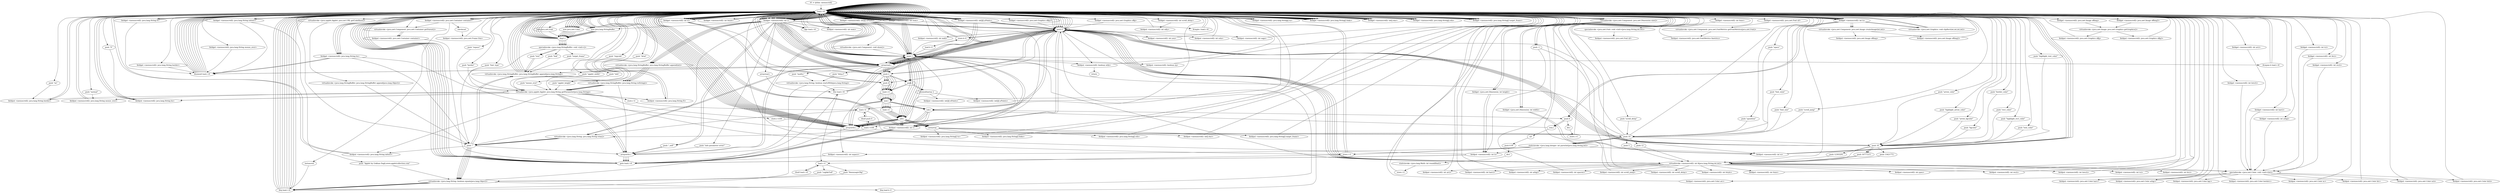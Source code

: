 digraph "" {
    "r0 := @this: menuscroll2"
    "load.r r0"
    "r0 := @this: menuscroll2"->"load.r r0";
    "push -1"
    "load.r r0"->"push -1";
    "fieldput <menuscroll2: int w>"
    "push -1"->"fieldput <menuscroll2: int w>";
    "fieldput <menuscroll2: int w>"->"load.r r0";
    "load.r r0"->"push -1";
    "fieldput <menuscroll2: int h>"
    "push -1"->"fieldput <menuscroll2: int h>";
    "fieldput <menuscroll2: int h>"->"load.r r0";
    "push 0"
    "load.r r0"->"push 0";
    "fieldput <menuscroll2: boolean whb>"
    "push 0"->"fieldput <menuscroll2: boolean whb>";
    "fieldput <menuscroll2: boolean whb>"->"load.r r0";
    "load.r r0"->"push 0";
    "fieldput <menuscroll2: int mdd>"
    "push 0"->"fieldput <menuscroll2: int mdd>";
    "fieldput <menuscroll2: int mdd>"->"load.r r0";
    "load.r r0"->"push 0";
    "fieldput <menuscroll2: int yon>"
    "push 0"->"fieldput <menuscroll2: int yon>";
    "fieldput <menuscroll2: int yon>"->"load.r r0";
    "load.r r0"->"push 0";
    "fieldput <menuscroll2: int sola>"
    "push 0"->"fieldput <menuscroll2: int sola>";
    "fieldput <menuscroll2: int sola>"->"load.r r0";
    "load.r r0"->"push 0";
    "fieldput <menuscroll2: int saga>"
    "push 0"->"fieldput <menuscroll2: int saga>";
    "fieldput <menuscroll2: int saga>"->"load.r r0";
    "load.r r0"->"load.r r0";
    "push \"arrow_color\""
    "load.r r0"->"push \"arrow_color\"";
    "push 16"
    "push \"arrow_color\""->"push 16";
    "push 16"->"push 0";
    "virtualinvoke <menuscroll2: int fi(java.lang.String,int,int)>"
    "push 0"->"virtualinvoke <menuscroll2: int fi(java.lang.String,int,int)>";
    "fieldput <menuscroll2: int arci>"
    "virtualinvoke <menuscroll2: int fi(java.lang.String,int,int)>"->"fieldput <menuscroll2: int arci>";
    "fieldput <menuscroll2: int arci>"->"load.r r0";
    "load.r r0"->"load.r r0";
    "push \"highlight_arrow_color\""
    "load.r r0"->"push \"highlight_arrow_color\"";
    "push \"highlight_arrow_color\""->"push 16";
    "push 16777215"
    "push 16"->"push 16777215";
    "push 16777215"->"virtualinvoke <menuscroll2: int fi(java.lang.String,int,int)>";
    "fieldput <menuscroll2: int harci>"
    "virtualinvoke <menuscroll2: int fi(java.lang.String,int,int)>"->"fieldput <menuscroll2: int harci>";
    "fieldput <menuscroll2: int harci>"->"load.r r0";
    "load.r r0"->"load.r r0";
    "push \"arrow_bgcolor\""
    "load.r r0"->"push \"arrow_bgcolor\"";
    "push \"arrow_bgcolor\""->"push 16";
    "push 13421772"
    "push 16"->"push 13421772";
    "push 13421772"->"virtualinvoke <menuscroll2: int fi(java.lang.String,int,int)>";
    "fieldput <menuscroll2: int arbgi>"
    "virtualinvoke <menuscroll2: int fi(java.lang.String,int,int)>"->"fieldput <menuscroll2: int arbgi>";
    "fieldput <menuscroll2: int arbgi>"->"load.r r0";
    "new java.awt.Color"
    "load.r r0"->"new java.awt.Color";
    "dup1.r"
    "new java.awt.Color"->"dup1.r";
    "dup1.r"->"load.r r0";
    "fieldget <menuscroll2: int arci>"
    "load.r r0"->"fieldget <menuscroll2: int arci>";
    "specialinvoke <java.awt.Color: void <init>(int)>"
    "fieldget <menuscroll2: int arci>"->"specialinvoke <java.awt.Color: void <init>(int)>";
    "fieldput <menuscroll2: java.awt.Color arc>"
    "specialinvoke <java.awt.Color: void <init>(int)>"->"fieldput <menuscroll2: java.awt.Color arc>";
    "fieldput <menuscroll2: java.awt.Color arc>"->"load.r r0";
    "load.r r0"->"new java.awt.Color";
    "new java.awt.Color"->"dup1.r";
    "dup1.r"->"load.r r0";
    "fieldget <menuscroll2: int harci>"
    "load.r r0"->"fieldget <menuscroll2: int harci>";
    "fieldget <menuscroll2: int harci>"->"specialinvoke <java.awt.Color: void <init>(int)>";
    "fieldput <menuscroll2: java.awt.Color harc>"
    "specialinvoke <java.awt.Color: void <init>(int)>"->"fieldput <menuscroll2: java.awt.Color harc>";
    "fieldput <menuscroll2: java.awt.Color harc>"->"load.r r0";
    "load.r r0"->"new java.awt.Color";
    "new java.awt.Color"->"dup1.r";
    "dup1.r"->"load.r r0";
    "fieldget <menuscroll2: int arbgi>"
    "load.r r0"->"fieldget <menuscroll2: int arbgi>";
    "fieldget <menuscroll2: int arbgi>"->"specialinvoke <java.awt.Color: void <init>(int)>";
    "fieldput <menuscroll2: java.awt.Color arbgc>"
    "specialinvoke <java.awt.Color: void <init>(int)>"->"fieldput <menuscroll2: java.awt.Color arbgc>";
    "fieldput <menuscroll2: java.awt.Color arbgc>"->"load.r r0";
    "load.r r0"->"load.r r0";
    "push \"space\""
    "load.r r0"->"push \"space\"";
    "push 10"
    "push \"space\""->"push 10";
    "push 5"
    "push 10"->"push 5";
    "push 5"->"virtualinvoke <menuscroll2: int fi(java.lang.String,int,int)>";
    "fieldput <menuscroll2: int spacew>"
    "virtualinvoke <menuscroll2: int fi(java.lang.String,int,int)>"->"fieldput <menuscroll2: int spacew>";
    "fieldput <menuscroll2: int spacew>"->"load.r r0";
    "load.r r0"->"load.r r0";
    "push \"border\""
    "load.r r0"->"push \"border\"";
    "virtualinvoke <java.applet.Applet: java.lang.String getParameter(java.lang.String)>"
    "push \"border\""->"virtualinvoke <java.applet.Applet: java.lang.String getParameter(java.lang.String)>";
    "fieldput <menuscroll2: java.lang.String border>"
    "virtualinvoke <java.applet.Applet: java.lang.String getParameter(java.lang.String)>"->"fieldput <menuscroll2: java.lang.String border>";
    "fieldput <menuscroll2: java.lang.String border>"->"load.r r0";
    "fieldget <menuscroll2: java.lang.String border>"
    "load.r r0"->"fieldget <menuscroll2: java.lang.String border>";
    "ifnonnull load.r r0"
    "fieldget <menuscroll2: java.lang.String border>"->"ifnonnull load.r r0";
    "ifnonnull load.r r0"->"load.r r0";
    "push \"no\""
    "load.r r0"->"push \"no\"";
    "push \"no\""->"fieldput <menuscroll2: java.lang.String border>";
    "fieldput <menuscroll2: java.lang.String border>"->"load.r r0";
    "load.r r0"->"load.r r0";
    "push \"info\""
    "load.r r0"->"push \"info\"";
    "push \"info\""->"virtualinvoke <java.applet.Applet: java.lang.String getParameter(java.lang.String)>";
    "fieldput <menuscroll2: java.lang.String infostr>"
    "virtualinvoke <java.applet.Applet: java.lang.String getParameter(java.lang.String)>"->"fieldput <menuscroll2: java.lang.String infostr>";
    "fieldput <menuscroll2: java.lang.String infostr>"->"load.r r0";
    "fieldget <menuscroll2: java.lang.String infostr>"
    "load.r r0"->"fieldget <menuscroll2: java.lang.String infostr>";
    "fieldget <menuscroll2: java.lang.String infostr>"->"ifnonnull load.r r0";
    "ifnonnull load.r r0"->"load.r r0";
    "push \"\""
    "load.r r0"->"push \"\"";
    "push \"\""->"fieldput <menuscroll2: java.lang.String infostr>";
    "fieldput <menuscroll2: java.lang.String infostr>"->"load.r r0";
    "load.r r0"->"load.r r0";
    "push \"mouse_over\""
    "load.r r0"->"push \"mouse_over\"";
    "push \"mouse_over\""->"virtualinvoke <java.applet.Applet: java.lang.String getParameter(java.lang.String)>";
    "fieldput <menuscroll2: java.lang.String mouse_over>"
    "virtualinvoke <java.applet.Applet: java.lang.String getParameter(java.lang.String)>"->"fieldput <menuscroll2: java.lang.String mouse_over>";
    "fieldput <menuscroll2: java.lang.String mouse_over>"->"load.r r0";
    "fieldget <menuscroll2: java.lang.String mouse_over>"
    "load.r r0"->"fieldget <menuscroll2: java.lang.String mouse_over>";
    "fieldget <menuscroll2: java.lang.String mouse_over>"->"ifnonnull load.r r0";
    "ifnonnull load.r r0"->"load.r r0";
    "push \"normal\""
    "load.r r0"->"push \"normal\"";
    "push \"normal\""->"fieldput <menuscroll2: java.lang.String mouse_over>";
    "fieldput <menuscroll2: java.lang.String mouse_over>"->"load.r r0";
    "load.r r0"->"load.r r0";
    "push \"xspace\""
    "load.r r0"->"push \"xspace\"";
    "push \"xspace\""->"virtualinvoke <java.applet.Applet: java.lang.String getParameter(java.lang.String)>";
    "fieldput <menuscroll2: java.lang.String bs>"
    "virtualinvoke <java.applet.Applet: java.lang.String getParameter(java.lang.String)>"->"fieldput <menuscroll2: java.lang.String bs>";
    "fieldput <menuscroll2: java.lang.String bs>"->"load.r r0";
    "fieldget <menuscroll2: java.lang.String bs>"
    "load.r r0"->"fieldget <menuscroll2: java.lang.String bs>";
    "fieldget <menuscroll2: java.lang.String bs>"->"ifnonnull load.r r0";
    "ifnonnull load.r r0"->"load.r r0";
    "push \"0\""
    "load.r r0"->"push \"0\"";
    "push \"0\""->"fieldput <menuscroll2: java.lang.String bs>";
    "fieldput <menuscroll2: java.lang.String bs>"->"load.r r0";
    "load.r r0"->"load.r r0";
    "load.r r0"->"fieldget <menuscroll2: java.lang.String bs>";
    "fieldget <menuscroll2: java.lang.String bs>"->"push 10";
    "staticinvoke <java.lang.Integer: int parseInt(java.lang.String,int)>"
    "push 10"->"staticinvoke <java.lang.Integer: int parseInt(java.lang.String,int)>";
    "fieldput <menuscroll2: int xspace>"
    "staticinvoke <java.lang.Integer: int parseInt(java.lang.String,int)>"->"fieldput <menuscroll2: int xspace>";
    "goto load.r r0"
    "fieldput <menuscroll2: int xspace>"->"goto load.r r0";
    "goto load.r r0"->"load.r r0";
    "load.r r0"->"load.r r0";
    "push \"scroll_jump\""
    "load.r r0"->"push \"scroll_jump\"";
    "push \"scroll_jump\""->"push 10";
    "push 1"
    "push 10"->"push 1";
    "push 1"->"virtualinvoke <menuscroll2: int fi(java.lang.String,int,int)>";
    "fieldput <menuscroll2: int scroll_jump>"
    "virtualinvoke <menuscroll2: int fi(java.lang.String,int,int)>"->"fieldput <menuscroll2: int scroll_jump>";
    "fieldput <menuscroll2: int scroll_jump>"->"load.r r0";
    "load.r r0"->"load.r r0";
    "push \"scroll_delay\""
    "load.r r0"->"push \"scroll_delay\"";
    "push \"scroll_delay\""->"push 10";
    "push 10"->"push 16";
    "push 16"->"virtualinvoke <menuscroll2: int fi(java.lang.String,int,int)>";
    "fieldput <menuscroll2: int scroll_delay>"
    "virtualinvoke <menuscroll2: int fi(java.lang.String,int,int)>"->"fieldput <menuscroll2: int scroll_delay>";
    "fieldput <menuscroll2: int scroll_delay>"->"load.r r0";
    "load.r r0"->"load.r r0";
    "fieldget <menuscroll2: int scroll_delay>"
    "load.r r0"->"fieldget <menuscroll2: int scroll_delay>";
    "fieldput <menuscroll2: int sdly>"
    "fieldget <menuscroll2: int scroll_delay>"->"fieldput <menuscroll2: int sdly>";
    "fieldput <menuscroll2: int sdly>"->"load.r r0";
    "load.r r0"->"new java.awt.Color";
    "new java.awt.Color"->"dup1.r";
    "dup1.r"->"load.r r0";
    "push \"bgcolor\""
    "load.r r0"->"push \"bgcolor\"";
    "push \"bgcolor\""->"push 16";
    "push 16"->"push 0";
    "push 0"->"virtualinvoke <menuscroll2: int fi(java.lang.String,int,int)>";
    "virtualinvoke <menuscroll2: int fi(java.lang.String,int,int)>"->"specialinvoke <java.awt.Color: void <init>(int)>";
    "fieldput <menuscroll2: java.awt.Color bgc>"
    "specialinvoke <java.awt.Color: void <init>(int)>"->"fieldput <menuscroll2: java.awt.Color bgc>";
    "fieldput <menuscroll2: java.awt.Color bgc>"->"load.r r0";
    "load.r r0"->"new java.awt.Color";
    "new java.awt.Color"->"dup1.r";
    "dup1.r"->"load.r r0";
    "push \"border_color\""
    "load.r r0"->"push \"border_color\"";
    "push \"border_color\""->"push 16";
    "push 16"->"push 0";
    "push 0"->"virtualinvoke <menuscroll2: int fi(java.lang.String,int,int)>";
    "virtualinvoke <menuscroll2: int fi(java.lang.String,int,int)>"->"specialinvoke <java.awt.Color: void <init>(int)>";
    "fieldput <menuscroll2: java.awt.Color borderc>"
    "specialinvoke <java.awt.Color: void <init>(int)>"->"fieldput <menuscroll2: java.awt.Color borderc>";
    "fieldput <menuscroll2: java.awt.Color borderc>"->"load.r r0";
    "push \"regcode\""
    "load.r r0"->"push \"regcode\"";
    "push \"regcode\""->"virtualinvoke <java.applet.Applet: java.lang.String getParameter(java.lang.String)>";
    "store.r r1"
    "virtualinvoke <java.applet.Applet: java.lang.String getParameter(java.lang.String)>"->"store.r r1";
    "load.r r1"
    "store.r r1"->"load.r r1";
    "ifnull load.r r0"
    "load.r r1"->"ifnull load.r r0";
    "ifnull load.r r0"->"load.r r1";
    "push \"8mnxzaqre58g\""
    "load.r r1"->"push \"8mnxzaqre58g\"";
    "virtualinvoke <java.lang.String: boolean equals(java.lang.Object)>"
    "push \"8mnxzaqre58g\""->"virtualinvoke <java.lang.String: boolean equals(java.lang.Object)>";
    "ifne load.r r0"
    "virtualinvoke <java.lang.String: boolean equals(java.lang.Object)>"->"ifne load.r r0";
    "ifne load.r r0"->"load.r r1";
    "push \"coghkr5u8\""
    "load.r r1"->"push \"coghkr5u8\"";
    "push \"coghkr5u8\""->"virtualinvoke <java.lang.String: boolean equals(java.lang.Object)>";
    "ifeq load.r r0"
    "virtualinvoke <java.lang.String: boolean equals(java.lang.Object)>"->"ifeq load.r r0";
    "ifeq load.r r0"->"load.r r0";
    "load.r r0"->"push 1";
    "fieldput <menuscroll2: boolean rg>"
    "push 1"->"fieldput <menuscroll2: boolean rg>";
    "fieldput <menuscroll2: boolean rg>"->"load.r r0";
    "load.r r0"->"push 1";
    "fieldput <menuscroll2: int i>"
    "push 1"->"fieldput <menuscroll2: int i>";
    "fieldput <menuscroll2: int i>"->"load.r r0";
    "load.r r0"->"load.r r0";
    "new java.lang.StringBuffer"
    "load.r r0"->"new java.lang.StringBuffer";
    "new java.lang.StringBuffer"->"dup1.r";
    "specialinvoke <java.lang.StringBuffer: void <init>()>"
    "dup1.r"->"specialinvoke <java.lang.StringBuffer: void <init>()>";
    "push \"text\""
    "specialinvoke <java.lang.StringBuffer: void <init>()>"->"push \"text\"";
    "virtualinvoke <java.lang.StringBuffer: java.lang.StringBuffer append(java.lang.String)>"
    "push \"text\""->"virtualinvoke <java.lang.StringBuffer: java.lang.StringBuffer append(java.lang.String)>";
    "virtualinvoke <java.lang.StringBuffer: java.lang.StringBuffer append(java.lang.String)>"->"load.r r0";
    "fieldget <menuscroll2: int i>"
    "load.r r0"->"fieldget <menuscroll2: int i>";
    "virtualinvoke <java.lang.StringBuffer: java.lang.StringBuffer append(int)>"
    "fieldget <menuscroll2: int i>"->"virtualinvoke <java.lang.StringBuffer: java.lang.StringBuffer append(int)>";
    "virtualinvoke <java.lang.StringBuffer: java.lang.String toString()>"
    "virtualinvoke <java.lang.StringBuffer: java.lang.StringBuffer append(int)>"->"virtualinvoke <java.lang.StringBuffer: java.lang.String toString()>";
    "virtualinvoke <java.lang.StringBuffer: java.lang.String toString()>"->"virtualinvoke <java.applet.Applet: java.lang.String getParameter(java.lang.String)>";
    "virtualinvoke <java.applet.Applet: java.lang.String getParameter(java.lang.String)>"->"fieldput <menuscroll2: java.lang.String bs>";
    "fieldput <menuscroll2: java.lang.String bs>"->"load.r r0";
    "load.r r0"->"fieldget <menuscroll2: java.lang.String bs>";
    "fieldget <menuscroll2: java.lang.String bs>"->"ifnonnull load.r r0";
    "ifnonnull load.r r0"->"load.r r0";
    "load.r r0"->"load.r r0";
    "load.r r0"->"fieldget <menuscroll2: int i>";
    "fieldget <menuscroll2: int i>"->"push 1";
    "sub.i"
    "push 1"->"sub.i";
    "sub.i"->"fieldput <menuscroll2: int i>";
    "fieldput <menuscroll2: int i>"->"load.r r0";
    "load.r r0"->"fieldget <menuscroll2: int i>";
    "ifge load.r r0"
    "fieldget <menuscroll2: int i>"->"ifge load.r r0";
    "ifge load.r r0"->"load.r r0";
    "load.r r0"->"push 0";
    "push 0"->"fieldput <menuscroll2: int i>";
    "fieldput <menuscroll2: int i>"->"goto load.r r0";
    "goto load.r r0"->"load.r r0";
    "load.r r0"->"load.r r0";
    "load.r r0"->"fieldget <menuscroll2: int i>";
    "fieldput <menuscroll2: int num>"
    "fieldget <menuscroll2: int i>"->"fieldput <menuscroll2: int num>";
    "fieldput <menuscroll2: int num>"->"load.r r0";
    "load.r r0"->"load.r r0";
    "fieldget <menuscroll2: int num>"
    "load.r r0"->"fieldget <menuscroll2: int num>";
    "fieldget <menuscroll2: int num>"->"push 1";
    "add.i"
    "push 1"->"add.i";
    "newarray"
    "add.i"->"newarray";
    "fieldput <menuscroll2: java.lang.String[] tx>"
    "newarray"->"fieldput <menuscroll2: java.lang.String[] tx>";
    "fieldput <menuscroll2: java.lang.String[] tx>"->"load.r r0";
    "load.r r0"->"load.r r0";
    "load.r r0"->"fieldget <menuscroll2: int num>";
    "fieldget <menuscroll2: int num>"->"push 1";
    "push 1"->"add.i";
    "add.i"->"newarray";
    "fieldput <menuscroll2: java.lang.String[] links>"
    "newarray"->"fieldput <menuscroll2: java.lang.String[] links>";
    "fieldput <menuscroll2: java.lang.String[] links>"->"load.r r0";
    "load.r r0"->"load.r r0";
    "load.r r0"->"fieldget <menuscroll2: int num>";
    "fieldget <menuscroll2: int num>"->"push 1";
    "push 1"->"add.i";
    "add.i"->"newarray";
    "fieldput <menuscroll2: java.lang.String[] stb>"
    "newarray"->"fieldput <menuscroll2: java.lang.String[] stb>";
    "fieldput <menuscroll2: java.lang.String[] stb>"->"load.r r0";
    "load.r r0"->"load.r r0";
    "load.r r0"->"fieldget <menuscroll2: int num>";
    "fieldget <menuscroll2: int num>"->"push 1";
    "push 1"->"add.i";
    "add.i"->"newarray";
    "fieldput <menuscroll2: int[] dur>"
    "newarray"->"fieldput <menuscroll2: int[] dur>";
    "fieldput <menuscroll2: int[] dur>"->"load.r r0";
    "load.r r0"->"load.r r0";
    "load.r r0"->"fieldget <menuscroll2: int num>";
    "fieldget <menuscroll2: int num>"->"push 1";
    "push 1"->"add.i";
    "add.i"->"newarray";
    "fieldput <menuscroll2: java.lang.String[] target_frame>"
    "newarray"->"fieldput <menuscroll2: java.lang.String[] target_frame>";
    "fieldput <menuscroll2: java.lang.String[] target_frame>"->"load.r r0";
    "load.r r0"->"load.r r0";
    "push \"font_type\""
    "load.r r0"->"push \"font_type\"";
    "push \"font_type\""->"virtualinvoke <java.applet.Applet: java.lang.String getParameter(java.lang.String)>";
    "fieldput <menuscroll2: java.lang.String ft>"
    "virtualinvoke <java.applet.Applet: java.lang.String getParameter(java.lang.String)>"->"fieldput <menuscroll2: java.lang.String ft>";
    "fieldput <menuscroll2: java.lang.String ft>"->"load.r r0";
    "fieldget <menuscroll2: java.lang.String ft>"
    "load.r r0"->"fieldget <menuscroll2: java.lang.String ft>";
    "fieldget <menuscroll2: java.lang.String ft>"->"ifnonnull load.r r0";
    "ifnonnull load.r r0"->"load.r r0";
    "push \"Arial\""
    "load.r r0"->"push \"Arial\"";
    "push \"Arial\""->"fieldput <menuscroll2: java.lang.String ft>";
    "fieldput <menuscroll2: java.lang.String ft>"->"load.r r0";
    "load.r r0"->"load.r r0";
    "push \"font_style\""
    "load.r r0"->"push \"font_style\"";
    "push \"font_style\""->"push 10";
    "push 10"->"push 0";
    "push 0"->"virtualinvoke <menuscroll2: int fi(java.lang.String,int,int)>";
    "fieldput <menuscroll2: int fstyle>"
    "virtualinvoke <menuscroll2: int fi(java.lang.String,int,int)>"->"fieldput <menuscroll2: int fstyle>";
    "fieldput <menuscroll2: int fstyle>"->"load.r r0";
    "load.r r0"->"load.r r0";
    "push \"font_size\""
    "load.r r0"->"push \"font_size\"";
    "push \"font_size\""->"push 10";
    "push 12"
    "push 10"->"push 12";
    "push 12"->"virtualinvoke <menuscroll2: int fi(java.lang.String,int,int)>";
    "fieldput <menuscroll2: int fsize>"
    "virtualinvoke <menuscroll2: int fi(java.lang.String,int,int)>"->"fieldput <menuscroll2: int fsize>";
    "fieldput <menuscroll2: int fsize>"->"load.r r0";
    "new java.awt.Font"
    "load.r r0"->"new java.awt.Font";
    "new java.awt.Font"->"dup1.r";
    "dup1.r"->"load.r r0";
    "load.r r0"->"fieldget <menuscroll2: java.lang.String ft>";
    "fieldget <menuscroll2: java.lang.String ft>"->"load.r r0";
    "fieldget <menuscroll2: int fstyle>"
    "load.r r0"->"fieldget <menuscroll2: int fstyle>";
    "fieldget <menuscroll2: int fstyle>"->"load.r r0";
    "fieldget <menuscroll2: int fsize>"
    "load.r r0"->"fieldget <menuscroll2: int fsize>";
    "specialinvoke <java.awt.Font: void <init>(java.lang.String,int,int)>"
    "fieldget <menuscroll2: int fsize>"->"specialinvoke <java.awt.Font: void <init>(java.lang.String,int,int)>";
    "fieldput <menuscroll2: java.awt.Font nf>"
    "specialinvoke <java.awt.Font: void <init>(java.lang.String,int,int)>"->"fieldput <menuscroll2: java.awt.Font nf>";
    "fieldput <menuscroll2: java.awt.Font nf>"->"load.r r0";
    "load.r r0"->"load.r r0";
    "load.r r0"->"load.r r0";
    "fieldget <menuscroll2: java.awt.Font nf>"
    "load.r r0"->"fieldget <menuscroll2: java.awt.Font nf>";
    "virtualinvoke <java.awt.Component: java.awt.FontMetrics getFontMetrics(java.awt.Font)>"
    "fieldget <menuscroll2: java.awt.Font nf>"->"virtualinvoke <java.awt.Component: java.awt.FontMetrics getFontMetrics(java.awt.Font)>";
    "fieldput <menuscroll2: java.awt.FontMetrics fmetrics>"
    "virtualinvoke <java.awt.Component: java.awt.FontMetrics getFontMetrics(java.awt.Font)>"->"fieldput <menuscroll2: java.awt.FontMetrics fmetrics>";
    "fieldput <menuscroll2: java.awt.FontMetrics fmetrics>"->"load.r r0";
    "load.r r0"->"load.r r0";
    "push \"yposition\""
    "load.r r0"->"push \"yposition\"";
    "push \"yposition\""->"push 10";
    "push 10"->"load.r r0";
    "fieldget <menuscroll2: int h>"
    "load.r r0"->"fieldget <menuscroll2: int h>";
    "fieldget <menuscroll2: int h>"->"virtualinvoke <menuscroll2: int fi(java.lang.String,int,int)>";
    "fieldput <menuscroll2: int ypos>"
    "virtualinvoke <menuscroll2: int fi(java.lang.String,int,int)>"->"fieldput <menuscroll2: int ypos>";
    "fieldput <menuscroll2: int ypos>"->"load.r r0";
    "load.r r0"->"load.r r0";
    "push \"rect_color\""
    "load.r r0"->"push \"rect_color\"";
    "push \"rect_color\""->"push 16";
    "push 16"->"push 16777215";
    "push 16777215"->"virtualinvoke <menuscroll2: int fi(java.lang.String,int,int)>";
    "fieldput <menuscroll2: int recti>"
    "virtualinvoke <menuscroll2: int fi(java.lang.String,int,int)>"->"fieldput <menuscroll2: int recti>";
    "fieldput <menuscroll2: int recti>"->"load.r r0";
    "load.r r0"->"load.r r0";
    "push \"highlight_rect_color\""
    "load.r r0"->"push \"highlight_rect_color\"";
    "push \"highlight_rect_color\""->"push 16";
    "push 12303291"
    "push 16"->"push 12303291";
    "push 12303291"->"virtualinvoke <menuscroll2: int fi(java.lang.String,int,int)>";
    "fieldput <menuscroll2: int hrecti>"
    "virtualinvoke <menuscroll2: int fi(java.lang.String,int,int)>"->"fieldput <menuscroll2: int hrecti>";
    "fieldput <menuscroll2: int hrecti>"->"load.r r0";
    "load.r r0"->"load.r r0";
    "push \"text_color\""
    "load.r r0"->"push \"text_color\"";
    "push \"text_color\""->"push 16";
    "push 16"->"push 0";
    "push 0"->"virtualinvoke <menuscroll2: int fi(java.lang.String,int,int)>";
    "fieldput <menuscroll2: int tci>"
    "virtualinvoke <menuscroll2: int fi(java.lang.String,int,int)>"->"fieldput <menuscroll2: int tci>";
    "fieldput <menuscroll2: int tci>"->"load.r r0";
    "load.r r0"->"load.r r0";
    "push \"highlight_text_color\""
    "load.r r0"->"push \"highlight_text_color\"";
    "push \"highlight_text_color\""->"push 16";
    "push 16"->"push 0";
    "push 0"->"virtualinvoke <menuscroll2: int fi(java.lang.String,int,int)>";
    "fieldput <menuscroll2: int htci>"
    "virtualinvoke <menuscroll2: int fi(java.lang.String,int,int)>"->"fieldput <menuscroll2: int htci>";
    "fieldput <menuscroll2: int htci>"->"load.r r0";
    "load.r r0"->"new java.awt.Color";
    "new java.awt.Color"->"dup1.r";
    "dup1.r"->"load.r r0";
    "fieldget <menuscroll2: int tci>"
    "load.r r0"->"fieldget <menuscroll2: int tci>";
    "fieldget <menuscroll2: int tci>"->"specialinvoke <java.awt.Color: void <init>(int)>";
    "fieldput <menuscroll2: java.awt.Color nc>"
    "specialinvoke <java.awt.Color: void <init>(int)>"->"fieldput <menuscroll2: java.awt.Color nc>";
    "fieldput <menuscroll2: java.awt.Color nc>"->"load.r r0";
    "load.r r0"->"new java.awt.Color";
    "new java.awt.Color"->"dup1.r";
    "dup1.r"->"load.r r0";
    "fieldget <menuscroll2: int htci>"
    "load.r r0"->"fieldget <menuscroll2: int htci>";
    "fieldget <menuscroll2: int htci>"->"specialinvoke <java.awt.Color: void <init>(int)>";
    "fieldput <menuscroll2: java.awt.Color hlc>"
    "specialinvoke <java.awt.Color: void <init>(int)>"->"fieldput <menuscroll2: java.awt.Color hlc>";
    "fieldput <menuscroll2: java.awt.Color hlc>"->"load.r r0";
    "load.r r0"->"new java.awt.Color";
    "new java.awt.Color"->"dup1.r";
    "dup1.r"->"load.r r0";
    "fieldget <menuscroll2: int recti>"
    "load.r r0"->"fieldget <menuscroll2: int recti>";
    "fieldget <menuscroll2: int recti>"->"specialinvoke <java.awt.Color: void <init>(int)>";
    "fieldput <menuscroll2: java.awt.Color ncb>"
    "specialinvoke <java.awt.Color: void <init>(int)>"->"fieldput <menuscroll2: java.awt.Color ncb>";
    "fieldput <menuscroll2: java.awt.Color ncb>"->"load.r r0";
    "load.r r0"->"new java.awt.Color";
    "new java.awt.Color"->"dup1.r";
    "dup1.r"->"load.r r0";
    "fieldget <menuscroll2: int hrecti>"
    "load.r r0"->"fieldget <menuscroll2: int hrecti>";
    "fieldget <menuscroll2: int hrecti>"->"specialinvoke <java.awt.Color: void <init>(int)>";
    "fieldput <menuscroll2: java.awt.Color hlcb>"
    "specialinvoke <java.awt.Color: void <init>(int)>"->"fieldput <menuscroll2: java.awt.Color hlcb>";
    "fieldput <menuscroll2: java.awt.Color hlcb>"->"load.r r0";
    "load.r r0"->"push 1";
    "push 1"->"fieldput <menuscroll2: int i>";
    "fieldput <menuscroll2: int i>"->"goto load.r r0";
    "goto load.r r0"->"load.r r0";
    "load.r r0"->"fieldget <menuscroll2: int i>";
    "fieldget <menuscroll2: int i>"->"load.r r0";
    "load.r r0"->"fieldget <menuscroll2: int num>";
    "ifcmple.i load.r r0"
    "fieldget <menuscroll2: int num>"->"ifcmple.i load.r r0";
    "ifcmple.i load.r r0"->"load.r r0";
    "virtualinvoke <java.awt.Component: void show()>"
    "load.r r0"->"virtualinvoke <java.awt.Component: void show()>";
    "virtualinvoke <java.awt.Component: void show()>"->"push 1";
    "store.b r1"
    "push 1"->"store.b r1";
    "store.b r1"->"load.r r0";
    "push \"applet_width\""
    "load.r r0"->"push \"applet_width\"";
    "push \"applet_width\""->"virtualinvoke <java.applet.Applet: java.lang.String getParameter(java.lang.String)>";
    "store.r i1"
    "virtualinvoke <java.applet.Applet: java.lang.String getParameter(java.lang.String)>"->"store.r i1";
    "load.r i1"
    "store.r i1"->"load.r i1";
    "ifnull push 0"
    "load.r i1"->"ifnull push 0";
    "ifnull push 0"->"load.r i1";
    "virtualinvoke <java.lang.String: java.lang.String trim()>"
    "load.r i1"->"virtualinvoke <java.lang.String: java.lang.String trim()>";
    "virtualinvoke <java.lang.String: java.lang.String trim()>"->"push \"\"";
    "push \"\""->"virtualinvoke <java.lang.String: boolean equals(java.lang.Object)>";
    "virtualinvoke <java.lang.String: boolean equals(java.lang.Object)>"->"ifeq load.r r0";
    "ifeq load.r r0"->"push 0";
    "push 0"->"store.b r1";
    "store.b r1"->"load.r r0";
    "push \"applet_height\""
    "load.r r0"->"push \"applet_height\"";
    "push \"applet_height\""->"virtualinvoke <java.applet.Applet: java.lang.String getParameter(java.lang.String)>";
    "store.r r109"
    "virtualinvoke <java.applet.Applet: java.lang.String getParameter(java.lang.String)>"->"store.r r109";
    "load.r r109"
    "store.r r109"->"load.r r109";
    "load.r r109"->"ifnull push 0";
    "ifnull push 0"->"load.r r109";
    "load.r r109"->"virtualinvoke <java.lang.String: java.lang.String trim()>";
    "virtualinvoke <java.lang.String: java.lang.String trim()>"->"push \"\"";
    "push \"\""->"virtualinvoke <java.lang.String: boolean equals(java.lang.Object)>";
    "ifeq load.b r1"
    "virtualinvoke <java.lang.String: boolean equals(java.lang.Object)>"->"ifeq load.b r1";
    "ifeq load.b r1"->"push 0";
    "push 0"->"store.b r1";
    "load.b r1"
    "store.b r1"->"load.b r1";
    "load.b r1"->"push 1";
    "ifcmpne.b load.r r0"
    "push 1"->"ifcmpne.b load.r r0";
    "ifcmpne.b load.r r0"->"load.r r0";
    "load.r r0"->"load.r i1";
    "load.r i1"->"push 10";
    "push 10"->"staticinvoke <java.lang.Integer: int parseInt(java.lang.String,int)>";
    "staticinvoke <java.lang.Integer: int parseInt(java.lang.String,int)>"->"fieldput <menuscroll2: int w>";
    "fieldput <menuscroll2: int w>"->"load.r r0";
    "load.r r0"->"load.r r109";
    "load.r r109"->"push 10";
    "push 10"->"staticinvoke <java.lang.Integer: int parseInt(java.lang.String,int)>";
    "staticinvoke <java.lang.Integer: int parseInt(java.lang.String,int)>"->"fieldput <menuscroll2: int h>";
    "fieldput <menuscroll2: int h>"->"goto load.r r0";
    "goto load.r r0"->"load.r r0";
    "load.r r0"->"fieldget <menuscroll2: int h>";
    "fieldget <menuscroll2: int h>"->"load.r r0";
    "load.r r0"->"fieldget <menuscroll2: int h>";
    "push 6"
    "fieldget <menuscroll2: int h>"->"push 6";
    "rem.i"
    "push 6"->"rem.i";
    "rem.i"->"sub.i";
    "sub.i"->"push 6";
    "div.i"
    "push 6"->"div.i";
    "store.i r1"
    "div.i"->"store.i r1";
    "store.i r1"->"load.r r0";
    "load.r r0"->"fieldget <menuscroll2: int h>";
    "fieldget <menuscroll2: int h>"->"push 6";
    "push 6"->"rem.i";
    "i2f"
    "rem.i"->"i2f";
    "push 6.0F"
    "i2f"->"push 6.0F";
    "div.f"
    "push 6.0F"->"div.f";
    "staticinvoke <java.lang.Math: int round(float)>"
    "div.f"->"staticinvoke <java.lang.Math: int round(float)>";
    "store.i i1"
    "staticinvoke <java.lang.Math: int round(float)>"->"store.i i1";
    "store.i i1"->"load.r r0";
    "push 2"
    "load.r r0"->"push 2";
    "push 3"
    "push 2"->"push 3";
    "newmultiarray 2"
    "push 3"->"newmultiarray 2";
    "fieldput <menuscroll2: int[][] xPoints>"
    "newmultiarray 2"->"fieldput <menuscroll2: int[][] xPoints>";
    "fieldput <menuscroll2: int[][] xPoints>"->"load.r r0";
    "load.r r0"->"push 2";
    "push 2"->"push 3";
    "push 3"->"newmultiarray 2";
    "fieldput <menuscroll2: int[][] yPoints>"
    "newmultiarray 2"->"fieldput <menuscroll2: int[][] yPoints>";
    "fieldput <menuscroll2: int[][] yPoints>"->"load.r r0";
    "fieldget <menuscroll2: int[][] xPoints>"
    "load.r r0"->"fieldget <menuscroll2: int[][] xPoints>";
    "fieldget <menuscroll2: int[][] xPoints>"->"push 0";
    "arrayread.r"
    "push 0"->"arrayread.r";
    "arrayread.r"->"push 0";
    "push 4"
    "push 0"->"push 4";
    "load.i r1"
    "push 4"->"load.i r1";
    "mul.i"
    "load.i r1"->"mul.i";
    "arraywrite.i"
    "mul.i"->"arraywrite.i";
    "arraywrite.i"->"load.r r0";
    "load.r r0"->"fieldget <menuscroll2: int[][] xPoints>";
    "fieldget <menuscroll2: int[][] xPoints>"->"push 0";
    "push 0"->"arrayread.r";
    "arrayread.r"->"push 1";
    "push 1"->"push 2";
    "push 2"->"load.i r1";
    "load.i r1"->"mul.i";
    "mul.i"->"arraywrite.i";
    "arraywrite.i"->"load.r r0";
    "load.r r0"->"fieldget <menuscroll2: int[][] xPoints>";
    "fieldget <menuscroll2: int[][] xPoints>"->"push 0";
    "push 0"->"arrayread.r";
    "arrayread.r"->"push 2";
    "push 2"->"push 4";
    "push 4"->"load.i r1";
    "load.i r1"->"mul.i";
    "mul.i"->"arraywrite.i";
    "arraywrite.i"->"load.r r0";
    "fieldget <menuscroll2: int[][] yPoints>"
    "load.r r0"->"fieldget <menuscroll2: int[][] yPoints>";
    "fieldget <menuscroll2: int[][] yPoints>"->"push 0";
    "push 0"->"arrayread.r";
    "arrayread.r"->"push 0";
    "push 0"->"push 2";
    "push 2"->"load.i r1";
    "load.i r1"->"mul.i";
    "load.i i1"
    "mul.i"->"load.i i1";
    "load.i i1"->"add.i";
    "add.i"->"arraywrite.i";
    "arraywrite.i"->"load.r r0";
    "load.r r0"->"fieldget <menuscroll2: int[][] yPoints>";
    "fieldget <menuscroll2: int[][] yPoints>"->"push 0";
    "push 0"->"arrayread.r";
    "arrayread.r"->"push 1";
    "push 1"->"push 3";
    "push 3"->"load.i r1";
    "load.i r1"->"mul.i";
    "mul.i"->"load.i i1";
    "load.i i1"->"add.i";
    "add.i"->"arraywrite.i";
    "arraywrite.i"->"load.r r0";
    "load.r r0"->"fieldget <menuscroll2: int[][] yPoints>";
    "fieldget <menuscroll2: int[][] yPoints>"->"push 0";
    "push 0"->"arrayread.r";
    "arrayread.r"->"push 2";
    "push 2"->"push 4";
    "push 4"->"load.i r1";
    "load.i r1"->"mul.i";
    "mul.i"->"load.i i1";
    "load.i i1"->"add.i";
    "add.i"->"arraywrite.i";
    "arraywrite.i"->"load.r r0";
    "load.r r0"->"fieldget <menuscroll2: int[][] xPoints>";
    "fieldget <menuscroll2: int[][] xPoints>"->"push 1";
    "push 1"->"arrayread.r";
    "arrayread.r"->"push 0";
    "push 0"->"load.r r0";
    "fieldget <menuscroll2: int w>"
    "load.r r0"->"fieldget <menuscroll2: int w>";
    "fieldget <menuscroll2: int w>"->"push 4";
    "push 4"->"load.i r1";
    "load.i r1"->"mul.i";
    "mul.i"->"sub.i";
    "sub.i"->"arraywrite.i";
    "arraywrite.i"->"load.r r0";
    "load.r r0"->"fieldget <menuscroll2: int[][] xPoints>";
    "fieldget <menuscroll2: int[][] xPoints>"->"push 1";
    "push 1"->"arrayread.r";
    "arrayread.r"->"push 1";
    "push 1"->"load.r r0";
    "load.r r0"->"fieldget <menuscroll2: int w>";
    "fieldget <menuscroll2: int w>"->"push 2";
    "push 2"->"load.i r1";
    "load.i r1"->"mul.i";
    "mul.i"->"sub.i";
    "sub.i"->"arraywrite.i";
    "arraywrite.i"->"load.r r0";
    "load.r r0"->"fieldget <menuscroll2: int[][] xPoints>";
    "fieldget <menuscroll2: int[][] xPoints>"->"push 1";
    "push 1"->"arrayread.r";
    "arrayread.r"->"push 2";
    "push 2"->"load.r r0";
    "load.r r0"->"fieldget <menuscroll2: int w>";
    "fieldget <menuscroll2: int w>"->"push 4";
    "push 4"->"load.i r1";
    "load.i r1"->"mul.i";
    "mul.i"->"sub.i";
    "sub.i"->"arraywrite.i";
    "arraywrite.i"->"load.r r0";
    "load.r r0"->"fieldget <menuscroll2: int[][] yPoints>";
    "fieldget <menuscroll2: int[][] yPoints>"->"push 1";
    "push 1"->"arrayread.r";
    "arrayread.r"->"push 0";
    "push 0"->"push 2";
    "push 2"->"load.i r1";
    "load.i r1"->"mul.i";
    "mul.i"->"load.i i1";
    "load.i i1"->"add.i";
    "add.i"->"arraywrite.i";
    "arraywrite.i"->"load.r r0";
    "load.r r0"->"fieldget <menuscroll2: int[][] yPoints>";
    "fieldget <menuscroll2: int[][] yPoints>"->"push 1";
    "push 1"->"arrayread.r";
    "arrayread.r"->"push 1";
    "push 1"->"push 3";
    "push 3"->"load.i r1";
    "load.i r1"->"mul.i";
    "mul.i"->"load.i i1";
    "load.i i1"->"add.i";
    "add.i"->"arraywrite.i";
    "arraywrite.i"->"load.r r0";
    "load.r r0"->"fieldget <menuscroll2: int[][] yPoints>";
    "fieldget <menuscroll2: int[][] yPoints>"->"push 1";
    "push 1"->"arrayread.r";
    "arrayread.r"->"push 2";
    "push 2"->"push 4";
    "push 4"->"load.i r1";
    "load.i r1"->"mul.i";
    "mul.i"->"load.i i1";
    "load.i i1"->"add.i";
    "add.i"->"arraywrite.i";
    "arraywrite.i"->"load.r r0";
    "load.r r0"->"load.r r0";
    "load.r r0"->"load.r r0";
    "load.r r0"->"fieldget <menuscroll2: int w>";
    "fieldget <menuscroll2: int w>"->"load.r r0";
    "load.r r0"->"fieldget <menuscroll2: int h>";
    "virtualinvoke <java.awt.Component: java.awt.Image createImage(int,int)>"
    "fieldget <menuscroll2: int h>"->"virtualinvoke <java.awt.Component: java.awt.Image createImage(int,int)>";
    "fieldput <menuscroll2: java.awt.Image offimg>"
    "virtualinvoke <java.awt.Component: java.awt.Image createImage(int,int)>"->"fieldput <menuscroll2: java.awt.Image offimg>";
    "fieldput <menuscroll2: java.awt.Image offimg>"->"load.r r0";
    "load.r r0"->"load.r r0";
    "fieldget <menuscroll2: java.awt.Image offimg>"
    "load.r r0"->"fieldget <menuscroll2: java.awt.Image offimg>";
    "virtualinvoke <java.awt.Image: java.awt.Graphics getGraphics()>"
    "fieldget <menuscroll2: java.awt.Image offimg>"->"virtualinvoke <java.awt.Image: java.awt.Graphics getGraphics()>";
    "fieldput <menuscroll2: java.awt.Graphics offg>"
    "virtualinvoke <java.awt.Image: java.awt.Graphics getGraphics()>"->"fieldput <menuscroll2: java.awt.Graphics offg>";
    "fieldput <menuscroll2: java.awt.Graphics offg>"->"load.r r0";
    "fieldget <menuscroll2: java.awt.Graphics offg>"
    "load.r r0"->"fieldget <menuscroll2: java.awt.Graphics offg>";
    "fieldget <menuscroll2: java.awt.Graphics offg>"->"push 0";
    "push 0"->"push 0";
    "push 0"->"load.r r0";
    "load.r r0"->"fieldget <menuscroll2: int w>";
    "fieldget <menuscroll2: int w>"->"load.r r0";
    "load.r r0"->"fieldget <menuscroll2: int h>";
    "virtualinvoke <java.awt.Graphics: void clipRect(int,int,int,int)>"
    "fieldget <menuscroll2: int h>"->"virtualinvoke <java.awt.Graphics: void clipRect(int,int,int,int)>";
    "virtualinvoke <java.awt.Graphics: void clipRect(int,int,int,int)>"->"load.r r0";
    "load.r r0"->"load.r r0";
    "load.r r0"->"load.r r0";
    "load.r r0"->"fieldget <menuscroll2: int w>";
    "fieldget <menuscroll2: int w>"->"load.r r0";
    "load.r r0"->"fieldget <menuscroll2: int h>";
    "fieldget <menuscroll2: int h>"->"virtualinvoke <java.awt.Component: java.awt.Image createImage(int,int)>";
    "fieldput <menuscroll2: java.awt.Image offimg2>"
    "virtualinvoke <java.awt.Component: java.awt.Image createImage(int,int)>"->"fieldput <menuscroll2: java.awt.Image offimg2>";
    "fieldput <menuscroll2: java.awt.Image offimg2>"->"load.r r0";
    "load.r r0"->"load.r r0";
    "fieldget <menuscroll2: java.awt.Image offimg2>"
    "load.r r0"->"fieldget <menuscroll2: java.awt.Image offimg2>";
    "fieldget <menuscroll2: java.awt.Image offimg2>"->"virtualinvoke <java.awt.Image: java.awt.Graphics getGraphics()>";
    "fieldput <menuscroll2: java.awt.Graphics offg2>"
    "virtualinvoke <java.awt.Image: java.awt.Graphics getGraphics()>"->"fieldput <menuscroll2: java.awt.Graphics offg2>";
    "fieldput <menuscroll2: java.awt.Graphics offg2>"->"load.r r0";
    "fieldget <menuscroll2: java.awt.Graphics offg2>"
    "load.r r0"->"fieldget <menuscroll2: java.awt.Graphics offg2>";
    "fieldget <menuscroll2: java.awt.Graphics offg2>"->"push 0";
    "push 0"->"push 0";
    "push 0"->"load.r r0";
    "load.r r0"->"fieldget <menuscroll2: int w>";
    "fieldget <menuscroll2: int w>"->"load.r r0";
    "load.r r0"->"fieldget <menuscroll2: int h>";
    "fieldget <menuscroll2: int h>"->"virtualinvoke <java.awt.Graphics: void clipRect(int,int,int,int)>";
    "virtualinvoke <java.awt.Graphics: void clipRect(int,int,int,int)>"->"load.r r0";
    "load.r r0"->"load.r r0";
    "virtualinvoke <java.awt.Component: java.awt.Container getParent()>"
    "load.r r0"->"virtualinvoke <java.awt.Component: java.awt.Container getParent()>";
    "fieldput <menuscroll2: java.awt.Container container>"
    "virtualinvoke <java.awt.Component: java.awt.Container getParent()>"->"fieldput <menuscroll2: java.awt.Container container>";
    "fieldput <menuscroll2: java.awt.Container container>"->"goto load.r r0";
    "goto load.r r0"->"load.r r0";
    "fieldget <menuscroll2: java.awt.Container container>"
    "load.r r0"->"fieldget <menuscroll2: java.awt.Container container>";
    "instanceof"
    "fieldget <menuscroll2: java.awt.Container container>"->"instanceof";
    "instanceof"->"ifeq load.r r0";
    "ifeq load.r r0"->"load.r r0";
    "load.r r0"->"load.r r0";
    "load.r r0"->"fieldget <menuscroll2: java.awt.Container container>";
    "checkcast"
    "fieldget <menuscroll2: java.awt.Container container>"->"checkcast";
    "fieldput <menuscroll2: java.awt.Frame frm>"
    "checkcast"->"fieldput <menuscroll2: java.awt.Frame frm>";
    "fieldput <menuscroll2: java.awt.Frame frm>"->"load.r r0";
    "load.r r0"->"push 1";
    "push 1"->"fieldput <menuscroll2: boolean whb>";
    "return"
    "fieldput <menuscroll2: boolean whb>"->"return";
    "ifeq load.r r0"->"load.r r0";
    "load.r r0"->"load.r r0";
    "load.r r0"->"fieldget <menuscroll2: java.awt.Container container>";
    "fieldget <menuscroll2: java.awt.Container container>"->"virtualinvoke <java.awt.Component: java.awt.Container getParent()>";
    "virtualinvoke <java.awt.Component: java.awt.Container getParent()>"->"fieldput <menuscroll2: java.awt.Container container>";
    "staticinvoke <java.lang.Integer: int parseInt(java.lang.String,int)>"->"store.r r1";
    "store.r r1"->"load.r r0";
    "load.r r0"->"load.r r0";
    "virtualinvoke <java.awt.Component: java.awt.Dimension size()>"
    "load.r r0"->"virtualinvoke <java.awt.Component: java.awt.Dimension size()>";
    "fieldget <java.awt.Dimension: int width>"
    "virtualinvoke <java.awt.Component: java.awt.Dimension size()>"->"fieldget <java.awt.Dimension: int width>";
    "fieldget <java.awt.Dimension: int width>"->"fieldput <menuscroll2: int w>";
    "fieldput <menuscroll2: int w>"->"load.r r0";
    "load.r r0"->"load.r r0";
    "load.r r0"->"virtualinvoke <java.awt.Component: java.awt.Dimension size()>";
    "fieldget <java.awt.Dimension: int height>"
    "virtualinvoke <java.awt.Component: java.awt.Dimension size()>"->"fieldget <java.awt.Dimension: int height>";
    "fieldget <java.awt.Dimension: int height>"->"fieldput <menuscroll2: int h>";
    "ifcmpne.b load.r r0"->"load.r r0";
    "load.r r0"->"load.r r0";
    "load.r r0"->"virtualinvoke <java.awt.Component: java.awt.Dimension size()>";
    "virtualinvoke <java.awt.Component: java.awt.Dimension size()>"->"fieldget <java.awt.Dimension: int width>";
    "fieldget <java.awt.Dimension: int width>"->"fieldput <menuscroll2: int w>";
    "fieldput <menuscroll2: int w>"->"load.r r0";
    "load.r r0"->"load.r r0";
    "load.r r0"->"virtualinvoke <java.awt.Component: java.awt.Dimension size()>";
    "virtualinvoke <java.awt.Component: java.awt.Dimension size()>"->"fieldget <java.awt.Dimension: int height>";
    "fieldget <java.awt.Dimension: int height>"->"fieldput <menuscroll2: int h>";
    "fieldput <menuscroll2: int h>"->"goto load.r r0";
    "ifcmple.i load.r r0"->"load.r r0";
    "load.r r0"->"fieldget <menuscroll2: java.lang.String infostr>";
    "push \"Applet by Gokhan Dagli,www.appletcollection.com\""
    "fieldget <menuscroll2: java.lang.String infostr>"->"push \"Applet by Gokhan Dagli,www.appletcollection.com\"";
    "push \"Applet by Gokhan Dagli,www.appletcollection.com\""->"virtualinvoke <java.lang.String: boolean equals(java.lang.Object)>";
    "virtualinvoke <java.lang.String: boolean equals(java.lang.Object)>"->"ifeq load.r r0";
    "ifeq load.r r0"->"load.r r0";
    "fieldget <menuscroll2: java.lang.String[] tx>"
    "load.r r0"->"fieldget <menuscroll2: java.lang.String[] tx>";
    "fieldget <menuscroll2: java.lang.String[] tx>"->"load.r r0";
    "load.r r0"->"fieldget <menuscroll2: int i>";
    "fieldget <menuscroll2: int i>"->"load.r r0";
    "load.r r0"->"new java.lang.StringBuffer";
    "new java.lang.StringBuffer"->"dup1.r";
    "dup1.r"->"specialinvoke <java.lang.StringBuffer: void <init>()>";
    "specialinvoke <java.lang.StringBuffer: void <init>()>"->"push \"text\"";
    "push \"text\""->"virtualinvoke <java.lang.StringBuffer: java.lang.StringBuffer append(java.lang.String)>";
    "virtualinvoke <java.lang.StringBuffer: java.lang.StringBuffer append(java.lang.String)>"->"load.r r0";
    "load.r r0"->"fieldget <menuscroll2: int i>";
    "fieldget <menuscroll2: int i>"->"virtualinvoke <java.lang.StringBuffer: java.lang.StringBuffer append(int)>";
    "virtualinvoke <java.lang.StringBuffer: java.lang.StringBuffer append(int)>"->"virtualinvoke <java.lang.StringBuffer: java.lang.String toString()>";
    "virtualinvoke <java.lang.StringBuffer: java.lang.String toString()>"->"virtualinvoke <java.applet.Applet: java.lang.String getParameter(java.lang.String)>";
    "arraywrite.r"
    "virtualinvoke <java.applet.Applet: java.lang.String getParameter(java.lang.String)>"->"arraywrite.r";
    "arraywrite.r"->"goto load.r r0";
    "goto load.r r0"->"load.r r0";
    "fieldget <menuscroll2: java.lang.String[] links>"
    "load.r r0"->"fieldget <menuscroll2: java.lang.String[] links>";
    "fieldget <menuscroll2: java.lang.String[] links>"->"load.r r0";
    "load.r r0"->"fieldget <menuscroll2: int i>";
    "fieldget <menuscroll2: int i>"->"load.r r0";
    "load.r r0"->"new java.lang.StringBuffer";
    "new java.lang.StringBuffer"->"dup1.r";
    "dup1.r"->"specialinvoke <java.lang.StringBuffer: void <init>()>";
    "push \"link\""
    "specialinvoke <java.lang.StringBuffer: void <init>()>"->"push \"link\"";
    "push \"link\""->"virtualinvoke <java.lang.StringBuffer: java.lang.StringBuffer append(java.lang.String)>";
    "virtualinvoke <java.lang.StringBuffer: java.lang.StringBuffer append(java.lang.String)>"->"load.r r0";
    "load.r r0"->"fieldget <menuscroll2: int i>";
    "fieldget <menuscroll2: int i>"->"virtualinvoke <java.lang.StringBuffer: java.lang.StringBuffer append(int)>";
    "virtualinvoke <java.lang.StringBuffer: java.lang.StringBuffer append(int)>"->"virtualinvoke <java.lang.StringBuffer: java.lang.String toString()>";
    "virtualinvoke <java.lang.StringBuffer: java.lang.String toString()>"->"virtualinvoke <java.applet.Applet: java.lang.String getParameter(java.lang.String)>";
    "virtualinvoke <java.applet.Applet: java.lang.String getParameter(java.lang.String)>"->"arraywrite.r";
    "arraywrite.r"->"load.r r0";
    "load.r r0"->"fieldget <menuscroll2: java.lang.String[] links>";
    "fieldget <menuscroll2: java.lang.String[] links>"->"load.r r0";
    "load.r r0"->"fieldget <menuscroll2: int i>";
    "fieldget <menuscroll2: int i>"->"arrayread.r";
    "arrayread.r"->"ifnonnull load.r r0";
    "ifnonnull load.r r0"->"load.r r0";
    "fieldget <menuscroll2: int[] dur>"
    "load.r r0"->"fieldget <menuscroll2: int[] dur>";
    "fieldget <menuscroll2: int[] dur>"->"load.r r0";
    "load.r r0"->"fieldget <menuscroll2: int i>";
    "fieldget <menuscroll2: int i>"->"push 0";
    "push 0"->"arraywrite.i";
    "arraywrite.i"->"goto load.r r0";
    "goto load.r r0"->"load.r r0";
    "load.r r0"->"fieldget <menuscroll2: int[] dur>";
    "fieldget <menuscroll2: int[] dur>"->"load.r r0";
    "load.r r0"->"fieldget <menuscroll2: int i>";
    "arrayread.i"
    "fieldget <menuscroll2: int i>"->"arrayread.i";
    "arrayread.i"->"ifne load.r r0";
    "ifne load.r r0"->"load.r r0";
    "fieldget <menuscroll2: java.lang.String[] stb>"
    "load.r r0"->"fieldget <menuscroll2: java.lang.String[] stb>";
    "fieldget <menuscroll2: java.lang.String[] stb>"->"load.r r0";
    "load.r r0"->"fieldget <menuscroll2: int i>";
    "fieldget <menuscroll2: int i>"->"push \"\"";
    "push \"\""->"arraywrite.r";
    "arraywrite.r"->"goto load.r r0";
    "goto load.r r0"->"load.r r0";
    "load.r r0"->"load.r r0";
    "load.r r0"->"fieldget <menuscroll2: int i>";
    "fieldget <menuscroll2: int i>"->"push 1";
    "push 1"->"add.i";
    "add.i"->"fieldput <menuscroll2: int i>";
    "ifne load.r r0"->"load.r r0";
    "fieldget <menuscroll2: java.lang.String[] target_frame>"
    "load.r r0"->"fieldget <menuscroll2: java.lang.String[] target_frame>";
    "fieldget <menuscroll2: java.lang.String[] target_frame>"->"load.r r0";
    "load.r r0"->"fieldget <menuscroll2: int i>";
    "fieldget <menuscroll2: int i>"->"load.r r0";
    "load.r r0"->"new java.lang.StringBuffer";
    "new java.lang.StringBuffer"->"dup1.r";
    "dup1.r"->"specialinvoke <java.lang.StringBuffer: void <init>()>";
    "push \"target_frame\""
    "specialinvoke <java.lang.StringBuffer: void <init>()>"->"push \"target_frame\"";
    "push \"target_frame\""->"virtualinvoke <java.lang.StringBuffer: java.lang.StringBuffer append(java.lang.String)>";
    "virtualinvoke <java.lang.StringBuffer: java.lang.StringBuffer append(java.lang.String)>"->"load.r r0";
    "load.r r0"->"fieldget <menuscroll2: int i>";
    "fieldget <menuscroll2: int i>"->"virtualinvoke <java.lang.StringBuffer: java.lang.StringBuffer append(int)>";
    "virtualinvoke <java.lang.StringBuffer: java.lang.StringBuffer append(int)>"->"virtualinvoke <java.lang.StringBuffer: java.lang.String toString()>";
    "virtualinvoke <java.lang.StringBuffer: java.lang.String toString()>"->"virtualinvoke <java.applet.Applet: java.lang.String getParameter(java.lang.String)>";
    "virtualinvoke <java.applet.Applet: java.lang.String getParameter(java.lang.String)>"->"arraywrite.r";
    "arraywrite.r"->"load.r r0";
    "load.r r0"->"fieldget <menuscroll2: java.lang.String[] target_frame>";
    "fieldget <menuscroll2: java.lang.String[] target_frame>"->"load.r r0";
    "load.r r0"->"fieldget <menuscroll2: int i>";
    "fieldget <menuscroll2: int i>"->"arrayread.r";
    "arrayread.r"->"ifnonnull load.r r0";
    "ifnonnull load.r r0"->"load.r r0";
    "load.r r0"->"fieldget <menuscroll2: java.lang.String[] target_frame>";
    "fieldget <menuscroll2: java.lang.String[] target_frame>"->"load.r r0";
    "load.r r0"->"fieldget <menuscroll2: int i>";
    "push \"_self\""
    "fieldget <menuscroll2: int i>"->"push \"_self\"";
    "push \"_self\""->"arraywrite.r";
    "arraywrite.r"->"goto load.r r0";
    "goto load.r r0"->"load.r r0";
    "load.r r0"->"fieldget <menuscroll2: java.lang.String[] links>";
    "fieldget <menuscroll2: java.lang.String[] links>"->"load.r r0";
    "load.r r0"->"fieldget <menuscroll2: int i>";
    "fieldget <menuscroll2: int i>"->"arrayread.r";
    "push \"http://\""
    "arrayread.r"->"push \"http://\"";
    "virtualinvoke <java.lang.String: boolean startsWith(java.lang.String)>"
    "push \"http://\""->"virtualinvoke <java.lang.String: boolean startsWith(java.lang.String)>";
    "virtualinvoke <java.lang.String: boolean startsWith(java.lang.String)>"->"ifne load.r r0";
    "ifne load.r r0"->"load.r r0";
    "load.r r0"->"fieldget <menuscroll2: java.lang.String[] links>";
    "fieldget <menuscroll2: java.lang.String[] links>"->"load.r r0";
    "load.r r0"->"fieldget <menuscroll2: int i>";
    "fieldget <menuscroll2: int i>"->"arrayread.r";
    "push \"mailto:\""
    "arrayread.r"->"push \"mailto:\"";
    "push \"mailto:\""->"virtualinvoke <java.lang.String: boolean startsWith(java.lang.String)>";
    "virtualinvoke <java.lang.String: boolean startsWith(java.lang.String)>"->"ifeq load.r r0";
    "ifeq load.r r0"->"load.r r0";
    "load.r r0"->"fieldget <menuscroll2: java.lang.String[] stb>";
    "fieldget <menuscroll2: java.lang.String[] stb>"->"load.r r0";
    "load.r r0"->"fieldget <menuscroll2: int i>";
    "fieldget <menuscroll2: int i>"->"load.r r0";
    "load.r r0"->"fieldget <menuscroll2: java.lang.String[] links>";
    "fieldget <menuscroll2: java.lang.String[] links>"->"load.r r0";
    "load.r r0"->"fieldget <menuscroll2: int i>";
    "fieldget <menuscroll2: int i>"->"arrayread.r";
    "arrayread.r"->"arraywrite.r";
    "arraywrite.r"->"goto load.r r0";
    "ifeq load.r r0"->"load.r r0";
    "load.r r0"->"fieldget <menuscroll2: java.lang.String[] stb>";
    "fieldget <menuscroll2: java.lang.String[] stb>"->"load.r r0";
    "load.r r0"->"fieldget <menuscroll2: int i>";
    "fieldget <menuscroll2: int i>"->"new java.lang.StringBuffer";
    "new java.lang.StringBuffer"->"dup1.r";
    "dup1.r"->"specialinvoke <java.lang.StringBuffer: void <init>()>";
    "specialinvoke <java.lang.StringBuffer: void <init>()>"->"push \"\"";
    "push \"\""->"virtualinvoke <java.lang.StringBuffer: java.lang.StringBuffer append(java.lang.String)>";
    "virtualinvoke <java.lang.StringBuffer: java.lang.StringBuffer append(java.lang.String)>"->"load.r r0";
    "virtualinvoke <java.applet.Applet: java.net.URL getCodeBase()>"
    "load.r r0"->"virtualinvoke <java.applet.Applet: java.net.URL getCodeBase()>";
    "virtualinvoke <java.lang.StringBuffer: java.lang.StringBuffer append(java.lang.Object)>"
    "virtualinvoke <java.applet.Applet: java.net.URL getCodeBase()>"->"virtualinvoke <java.lang.StringBuffer: java.lang.StringBuffer append(java.lang.Object)>";
    "virtualinvoke <java.lang.StringBuffer: java.lang.StringBuffer append(java.lang.Object)>"->"push \"\"";
    "push \"\""->"virtualinvoke <java.lang.StringBuffer: java.lang.StringBuffer append(java.lang.String)>";
    "virtualinvoke <java.lang.StringBuffer: java.lang.StringBuffer append(java.lang.String)>"->"load.r r0";
    "load.r r0"->"fieldget <menuscroll2: java.lang.String[] links>";
    "fieldget <menuscroll2: java.lang.String[] links>"->"load.r r0";
    "load.r r0"->"fieldget <menuscroll2: int i>";
    "fieldget <menuscroll2: int i>"->"arrayread.r";
    "arrayread.r"->"virtualinvoke <java.lang.StringBuffer: java.lang.StringBuffer append(java.lang.String)>";
    "virtualinvoke <java.lang.StringBuffer: java.lang.StringBuffer append(java.lang.String)>"->"virtualinvoke <java.lang.StringBuffer: java.lang.String toString()>";
    "virtualinvoke <java.lang.StringBuffer: java.lang.String toString()>"->"arraywrite.r";
    "ifnonnull load.r r0"->"load.r r0";
    "load.r r0"->"fieldget <menuscroll2: java.lang.String[] target_frame>";
    "fieldget <menuscroll2: java.lang.String[] target_frame>"->"load.r r0";
    "load.r r0"->"fieldget <menuscroll2: int i>";
    "fieldget <menuscroll2: int i>"->"arrayread.r";
    "arrayread.r"->"virtualinvoke <java.lang.String: java.lang.String trim()>";
    "virtualinvoke <java.lang.String: java.lang.String trim()>"->"push \"\"";
    "push \"\""->"virtualinvoke <java.lang.String: boolean equals(java.lang.Object)>";
    "virtualinvoke <java.lang.String: boolean equals(java.lang.Object)>"->"ifeq load.r r0";
    "ifeq load.r r0"->"load.r r0";
    "load.r r0"->"fieldget <menuscroll2: java.lang.String[] target_frame>";
    "fieldget <menuscroll2: java.lang.String[] target_frame>"->"load.r r0";
    "load.r r0"->"fieldget <menuscroll2: int i>";
    "fieldget <menuscroll2: int i>"->"push \"_self\"";
    "push \"_self\""->"arraywrite.r";
    "ifnonnull load.r r0"->"load.r r0";
    "load.r r0"->"fieldget <menuscroll2: int[] dur>";
    "fieldget <menuscroll2: int[] dur>"->"load.r r0";
    "load.r r0"->"fieldget <menuscroll2: int i>";
    "fieldget <menuscroll2: int i>"->"push 1";
    "push 1"->"arraywrite.i";
    "arraywrite.i"->"load.r r0";
    "load.r r0"->"fieldget <menuscroll2: java.lang.String[] links>";
    "fieldget <menuscroll2: java.lang.String[] links>"->"load.r r0";
    "load.r r0"->"fieldget <menuscroll2: int i>";
    "fieldget <menuscroll2: int i>"->"arrayread.r";
    "arrayread.r"->"virtualinvoke <java.lang.String: java.lang.String trim()>";
    "virtualinvoke <java.lang.String: java.lang.String trim()>"->"push \"\"";
    "push \"\""->"virtualinvoke <java.lang.String: boolean equals(java.lang.Object)>";
    "virtualinvoke <java.lang.String: boolean equals(java.lang.Object)>"->"ifeq load.r r0";
    "ifeq load.r r0"->"load.r r0";
    "load.r r0"->"fieldget <menuscroll2: int[] dur>";
    "fieldget <menuscroll2: int[] dur>"->"load.r r0";
    "load.r r0"->"fieldget <menuscroll2: int i>";
    "fieldget <menuscroll2: int i>"->"push 0";
    "push 0"->"arraywrite.i";
    "ifeq load.r r0"->"load.r r0";
    "load.r r0"->"fieldget <menuscroll2: java.lang.String[] tx>";
    "fieldget <menuscroll2: java.lang.String[] tx>"->"load.r r0";
    "load.r r0"->"fieldget <menuscroll2: int i>";
    "push \"info parameter error!\""
    "fieldget <menuscroll2: int i>"->"push \"info parameter error!\"";
    "push \"info parameter error!\""->"arraywrite.r";
    "ifnonnull load.r r0"->"load.r r0";
    "load.r r0"->"fieldget <menuscroll2: java.lang.String bs>";
    "fieldget <menuscroll2: java.lang.String bs>"->"push \"\"";
    "push \"\""->"virtualinvoke <java.lang.String: boolean equals(java.lang.Object)>";
    "virtualinvoke <java.lang.String: boolean equals(java.lang.Object)>"->"ifeq load.r r0";
    "ifeq load.r r0"->"load.r r0";
    "load.r r0"->"load.r r0";
    "load.r r0"->"fieldget <menuscroll2: int i>";
    "fieldget <menuscroll2: int i>"->"push 1";
    "push 1"->"sub.i";
    "sub.i"->"fieldput <menuscroll2: int i>";
    "fieldput <menuscroll2: int i>"->"load.r r0";
    "load.r r0"->"fieldget <menuscroll2: int i>";
    "fieldget <menuscroll2: int i>"->"ifge load.r r0";
    "ifge load.r r0"->"load.r r0";
    "load.r r0"->"push 0";
    "push 0"->"fieldput <menuscroll2: int i>";
    "fieldput <menuscroll2: int i>"->"goto load.r r0";
    "ifeq load.r r0"->"load.r r0";
    "load.r r0"->"load.r r0";
    "load.r r0"->"fieldget <menuscroll2: int i>";
    "fieldget <menuscroll2: int i>"->"push 1";
    "push 1"->"add.i";
    "add.i"->"fieldput <menuscroll2: int i>";
    "fieldput <menuscroll2: int i>"->"goto load.r r0";
    "staticinvoke <java.lang.Integer: int parseInt(java.lang.String,int)>"->"store.r r1";
    "store.r r1"->"load.r r0";
    "load.r r0"->"push 2";
    "push 2"->"fieldput <menuscroll2: int xspace>";
}

